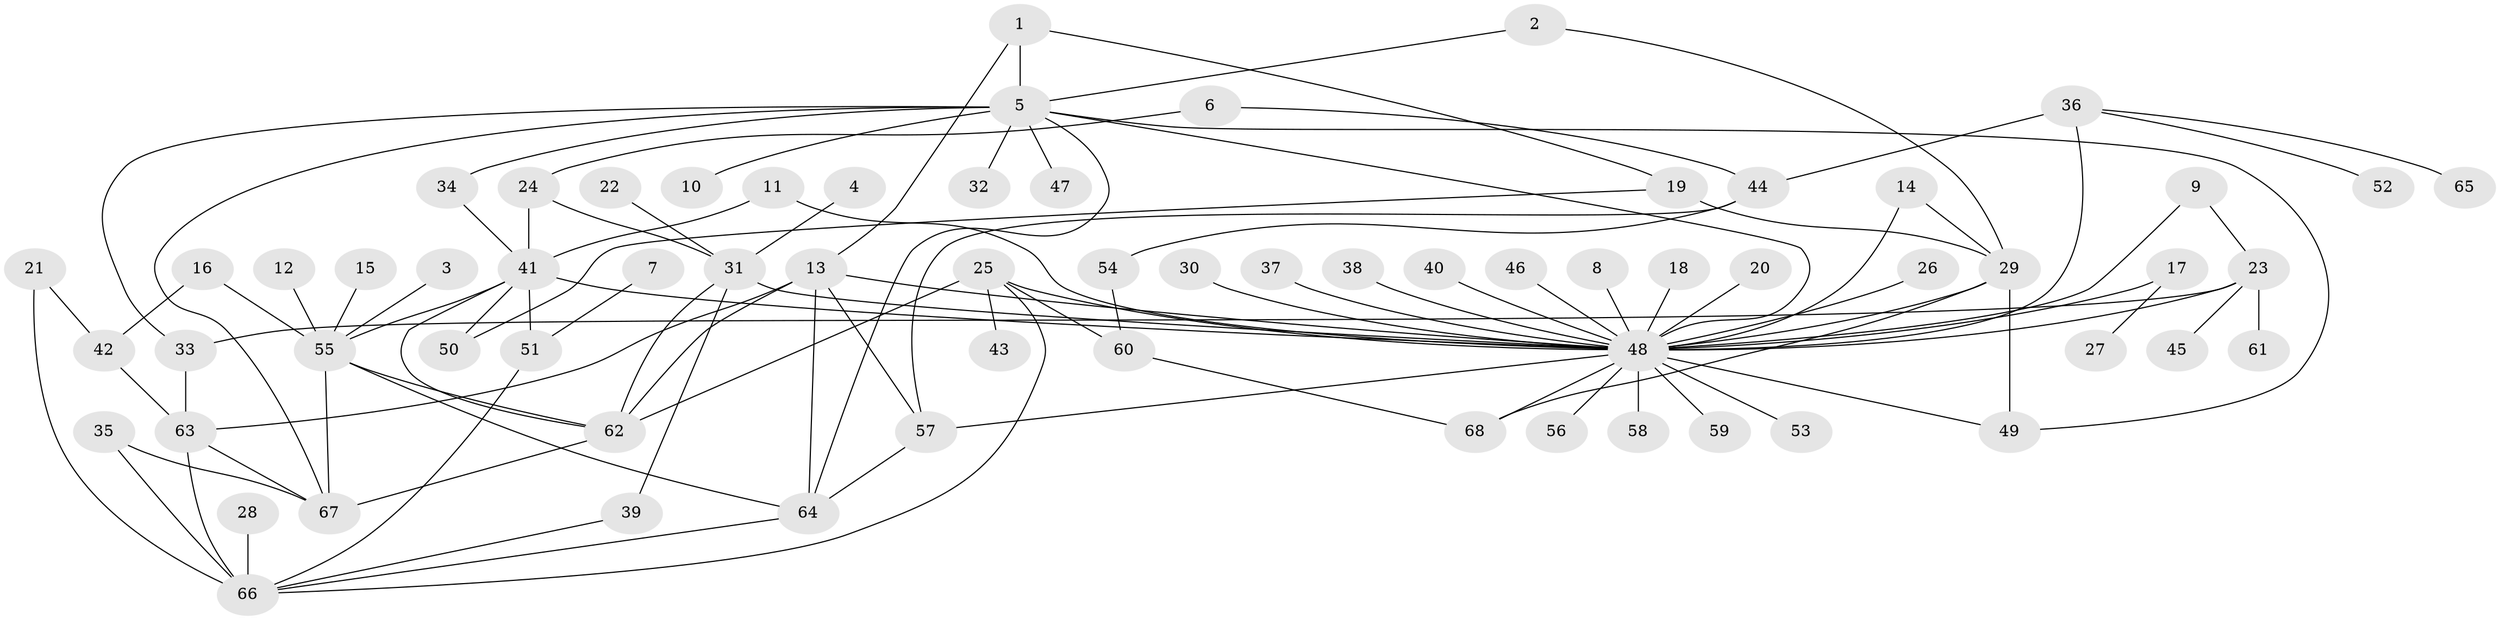// original degree distribution, {6: 0.022058823529411766, 7: 0.014705882352941176, 11: 0.007352941176470588, 3: 0.13970588235294118, 5: 0.007352941176470588, 32: 0.007352941176470588, 4: 0.03676470588235294, 13: 0.007352941176470588, 2: 0.2647058823529412, 8: 0.022058823529411766, 10: 0.014705882352941176, 1: 0.45588235294117646}
// Generated by graph-tools (version 1.1) at 2025/01/03/09/25 03:01:43]
// undirected, 68 vertices, 103 edges
graph export_dot {
graph [start="1"]
  node [color=gray90,style=filled];
  1;
  2;
  3;
  4;
  5;
  6;
  7;
  8;
  9;
  10;
  11;
  12;
  13;
  14;
  15;
  16;
  17;
  18;
  19;
  20;
  21;
  22;
  23;
  24;
  25;
  26;
  27;
  28;
  29;
  30;
  31;
  32;
  33;
  34;
  35;
  36;
  37;
  38;
  39;
  40;
  41;
  42;
  43;
  44;
  45;
  46;
  47;
  48;
  49;
  50;
  51;
  52;
  53;
  54;
  55;
  56;
  57;
  58;
  59;
  60;
  61;
  62;
  63;
  64;
  65;
  66;
  67;
  68;
  1 -- 5 [weight=1.0];
  1 -- 13 [weight=1.0];
  1 -- 19 [weight=1.0];
  2 -- 5 [weight=1.0];
  2 -- 29 [weight=1.0];
  3 -- 55 [weight=1.0];
  4 -- 31 [weight=1.0];
  5 -- 10 [weight=1.0];
  5 -- 32 [weight=1.0];
  5 -- 33 [weight=1.0];
  5 -- 34 [weight=1.0];
  5 -- 47 [weight=1.0];
  5 -- 48 [weight=1.0];
  5 -- 49 [weight=1.0];
  5 -- 64 [weight=1.0];
  5 -- 67 [weight=1.0];
  6 -- 24 [weight=1.0];
  6 -- 44 [weight=1.0];
  7 -- 51 [weight=1.0];
  8 -- 48 [weight=1.0];
  9 -- 23 [weight=1.0];
  9 -- 48 [weight=1.0];
  11 -- 41 [weight=1.0];
  11 -- 48 [weight=1.0];
  12 -- 55 [weight=1.0];
  13 -- 48 [weight=1.0];
  13 -- 57 [weight=1.0];
  13 -- 62 [weight=1.0];
  13 -- 63 [weight=1.0];
  13 -- 64 [weight=1.0];
  14 -- 29 [weight=1.0];
  14 -- 48 [weight=1.0];
  15 -- 55 [weight=1.0];
  16 -- 42 [weight=1.0];
  16 -- 55 [weight=1.0];
  17 -- 27 [weight=1.0];
  17 -- 48 [weight=1.0];
  18 -- 48 [weight=1.0];
  19 -- 29 [weight=1.0];
  19 -- 50 [weight=1.0];
  20 -- 48 [weight=1.0];
  21 -- 42 [weight=1.0];
  21 -- 66 [weight=1.0];
  22 -- 31 [weight=1.0];
  23 -- 33 [weight=1.0];
  23 -- 45 [weight=1.0];
  23 -- 48 [weight=1.0];
  23 -- 61 [weight=1.0];
  24 -- 31 [weight=1.0];
  24 -- 41 [weight=1.0];
  25 -- 43 [weight=1.0];
  25 -- 48 [weight=1.0];
  25 -- 60 [weight=1.0];
  25 -- 62 [weight=1.0];
  25 -- 66 [weight=1.0];
  26 -- 48 [weight=1.0];
  28 -- 66 [weight=1.0];
  29 -- 48 [weight=1.0];
  29 -- 49 [weight=1.0];
  29 -- 68 [weight=1.0];
  30 -- 48 [weight=1.0];
  31 -- 39 [weight=1.0];
  31 -- 48 [weight=1.0];
  31 -- 62 [weight=1.0];
  33 -- 63 [weight=1.0];
  34 -- 41 [weight=1.0];
  35 -- 66 [weight=1.0];
  35 -- 67 [weight=1.0];
  36 -- 44 [weight=1.0];
  36 -- 48 [weight=2.0];
  36 -- 52 [weight=1.0];
  36 -- 65 [weight=1.0];
  37 -- 48 [weight=1.0];
  38 -- 48 [weight=1.0];
  39 -- 66 [weight=1.0];
  40 -- 48 [weight=1.0];
  41 -- 48 [weight=1.0];
  41 -- 50 [weight=1.0];
  41 -- 51 [weight=1.0];
  41 -- 55 [weight=1.0];
  41 -- 62 [weight=1.0];
  42 -- 63 [weight=1.0];
  44 -- 54 [weight=1.0];
  44 -- 57 [weight=1.0];
  46 -- 48 [weight=1.0];
  48 -- 49 [weight=1.0];
  48 -- 53 [weight=1.0];
  48 -- 56 [weight=1.0];
  48 -- 57 [weight=1.0];
  48 -- 58 [weight=1.0];
  48 -- 59 [weight=1.0];
  48 -- 68 [weight=1.0];
  51 -- 66 [weight=1.0];
  54 -- 60 [weight=1.0];
  55 -- 62 [weight=1.0];
  55 -- 64 [weight=1.0];
  55 -- 67 [weight=1.0];
  57 -- 64 [weight=1.0];
  60 -- 68 [weight=1.0];
  62 -- 67 [weight=1.0];
  63 -- 66 [weight=2.0];
  63 -- 67 [weight=1.0];
  64 -- 66 [weight=1.0];
}
